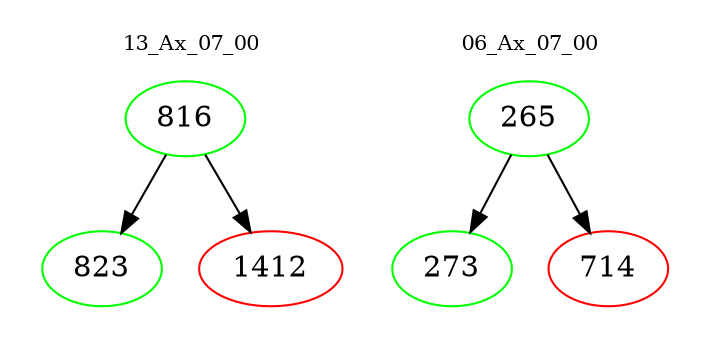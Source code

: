 digraph{
subgraph cluster_0 {
color = white
label = "13_Ax_07_00";
fontsize=10;
T0_816 [label="816", color="green"]
T0_816 -> T0_823 [color="black"]
T0_823 [label="823", color="green"]
T0_816 -> T0_1412 [color="black"]
T0_1412 [label="1412", color="red"]
}
subgraph cluster_1 {
color = white
label = "06_Ax_07_00";
fontsize=10;
T1_265 [label="265", color="green"]
T1_265 -> T1_273 [color="black"]
T1_273 [label="273", color="green"]
T1_265 -> T1_714 [color="black"]
T1_714 [label="714", color="red"]
}
}
